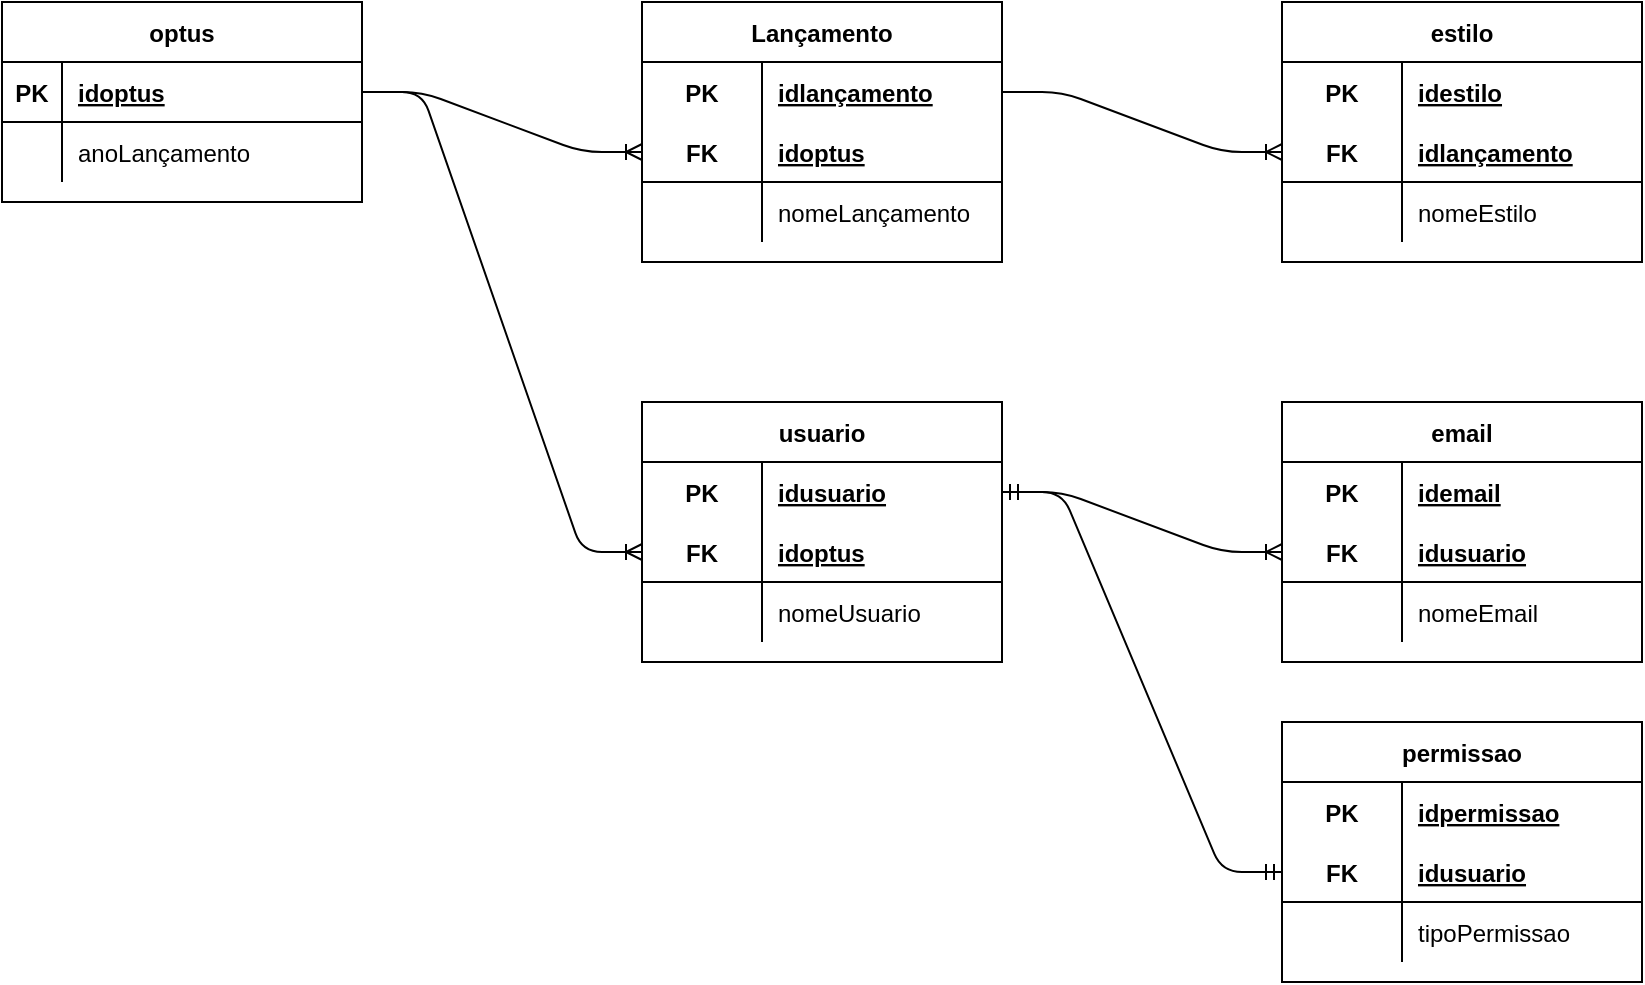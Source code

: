 <mxfile version="14.9.3" type="device"><diagram id="EYXpmb3OuhgiVSBV_are" name="Page-1"><mxGraphModel dx="1278" dy="579" grid="1" gridSize="10" guides="1" tooltips="1" connect="1" arrows="1" fold="1" page="1" pageScale="1" pageWidth="827" pageHeight="1169" math="0" shadow="0"><root><mxCell id="0"/><mxCell id="1" parent="0"/><mxCell id="BA5hCbA7z7ZSEKIS2uD3-2" value="optus" style="shape=table;startSize=30;container=1;collapsible=1;childLayout=tableLayout;fixedRows=1;rowLines=0;fontStyle=1;align=center;resizeLast=1;" vertex="1" parent="1"><mxGeometry x="40" y="40" width="180" height="100" as="geometry"/></mxCell><mxCell id="BA5hCbA7z7ZSEKIS2uD3-3" value="" style="shape=partialRectangle;collapsible=0;dropTarget=0;pointerEvents=0;fillColor=none;top=0;left=0;bottom=1;right=0;points=[[0,0.5],[1,0.5]];portConstraint=eastwest;" vertex="1" parent="BA5hCbA7z7ZSEKIS2uD3-2"><mxGeometry y="30" width="180" height="30" as="geometry"/></mxCell><mxCell id="BA5hCbA7z7ZSEKIS2uD3-4" value="PK" style="shape=partialRectangle;connectable=0;fillColor=none;top=0;left=0;bottom=0;right=0;fontStyle=1;overflow=hidden;" vertex="1" parent="BA5hCbA7z7ZSEKIS2uD3-3"><mxGeometry width="30" height="30" as="geometry"/></mxCell><mxCell id="BA5hCbA7z7ZSEKIS2uD3-5" value="idoptus" style="shape=partialRectangle;connectable=0;fillColor=none;top=0;left=0;bottom=0;right=0;align=left;spacingLeft=6;fontStyle=5;overflow=hidden;" vertex="1" parent="BA5hCbA7z7ZSEKIS2uD3-3"><mxGeometry x="30" width="150" height="30" as="geometry"/></mxCell><mxCell id="BA5hCbA7z7ZSEKIS2uD3-6" value="" style="shape=partialRectangle;collapsible=0;dropTarget=0;pointerEvents=0;fillColor=none;top=0;left=0;bottom=0;right=0;points=[[0,0.5],[1,0.5]];portConstraint=eastwest;" vertex="1" parent="BA5hCbA7z7ZSEKIS2uD3-2"><mxGeometry y="60" width="180" height="30" as="geometry"/></mxCell><mxCell id="BA5hCbA7z7ZSEKIS2uD3-7" value="" style="shape=partialRectangle;connectable=0;fillColor=none;top=0;left=0;bottom=0;right=0;editable=1;overflow=hidden;" vertex="1" parent="BA5hCbA7z7ZSEKIS2uD3-6"><mxGeometry width="30" height="30" as="geometry"/></mxCell><mxCell id="BA5hCbA7z7ZSEKIS2uD3-8" value="anoLançamento" style="shape=partialRectangle;connectable=0;fillColor=none;top=0;left=0;bottom=0;right=0;align=left;spacingLeft=6;overflow=hidden;" vertex="1" parent="BA5hCbA7z7ZSEKIS2uD3-6"><mxGeometry x="30" width="150" height="30" as="geometry"/></mxCell><mxCell id="BA5hCbA7z7ZSEKIS2uD3-15" value="Lançamento" style="shape=table;startSize=30;container=1;collapsible=1;childLayout=tableLayout;fixedRows=1;rowLines=0;fontStyle=1;align=center;resizeLast=1;" vertex="1" parent="1"><mxGeometry x="360" y="40" width="180" height="130" as="geometry"/></mxCell><mxCell id="BA5hCbA7z7ZSEKIS2uD3-16" value="" style="shape=partialRectangle;collapsible=0;dropTarget=0;pointerEvents=0;fillColor=none;top=0;left=0;bottom=0;right=0;points=[[0,0.5],[1,0.5]];portConstraint=eastwest;" vertex="1" parent="BA5hCbA7z7ZSEKIS2uD3-15"><mxGeometry y="30" width="180" height="30" as="geometry"/></mxCell><mxCell id="BA5hCbA7z7ZSEKIS2uD3-17" value="PK" style="shape=partialRectangle;connectable=0;fillColor=none;top=0;left=0;bottom=0;right=0;fontStyle=1;overflow=hidden;" vertex="1" parent="BA5hCbA7z7ZSEKIS2uD3-16"><mxGeometry width="60" height="30" as="geometry"/></mxCell><mxCell id="BA5hCbA7z7ZSEKIS2uD3-18" value="idlançamento" style="shape=partialRectangle;connectable=0;fillColor=none;top=0;left=0;bottom=0;right=0;align=left;spacingLeft=6;fontStyle=5;overflow=hidden;" vertex="1" parent="BA5hCbA7z7ZSEKIS2uD3-16"><mxGeometry x="60" width="120" height="30" as="geometry"/></mxCell><mxCell id="BA5hCbA7z7ZSEKIS2uD3-19" value="" style="shape=partialRectangle;collapsible=0;dropTarget=0;pointerEvents=0;fillColor=none;top=0;left=0;bottom=1;right=0;points=[[0,0.5],[1,0.5]];portConstraint=eastwest;" vertex="1" parent="BA5hCbA7z7ZSEKIS2uD3-15"><mxGeometry y="60" width="180" height="30" as="geometry"/></mxCell><mxCell id="BA5hCbA7z7ZSEKIS2uD3-20" value="FK" style="shape=partialRectangle;connectable=0;fillColor=none;top=0;left=0;bottom=0;right=0;fontStyle=1;overflow=hidden;" vertex="1" parent="BA5hCbA7z7ZSEKIS2uD3-19"><mxGeometry width="60" height="30" as="geometry"/></mxCell><mxCell id="BA5hCbA7z7ZSEKIS2uD3-21" value="idoptus" style="shape=partialRectangle;connectable=0;fillColor=none;top=0;left=0;bottom=0;right=0;align=left;spacingLeft=6;fontStyle=5;overflow=hidden;" vertex="1" parent="BA5hCbA7z7ZSEKIS2uD3-19"><mxGeometry x="60" width="120" height="30" as="geometry"/></mxCell><mxCell id="BA5hCbA7z7ZSEKIS2uD3-22" value="" style="shape=partialRectangle;collapsible=0;dropTarget=0;pointerEvents=0;fillColor=none;top=0;left=0;bottom=0;right=0;points=[[0,0.5],[1,0.5]];portConstraint=eastwest;" vertex="1" parent="BA5hCbA7z7ZSEKIS2uD3-15"><mxGeometry y="90" width="180" height="30" as="geometry"/></mxCell><mxCell id="BA5hCbA7z7ZSEKIS2uD3-23" value="" style="shape=partialRectangle;connectable=0;fillColor=none;top=0;left=0;bottom=0;right=0;editable=1;overflow=hidden;" vertex="1" parent="BA5hCbA7z7ZSEKIS2uD3-22"><mxGeometry width="60" height="30" as="geometry"/></mxCell><mxCell id="BA5hCbA7z7ZSEKIS2uD3-24" value="nomeLançamento" style="shape=partialRectangle;connectable=0;fillColor=none;top=0;left=0;bottom=0;right=0;align=left;spacingLeft=6;overflow=hidden;" vertex="1" parent="BA5hCbA7z7ZSEKIS2uD3-22"><mxGeometry x="60" width="120" height="30" as="geometry"/></mxCell><mxCell id="BA5hCbA7z7ZSEKIS2uD3-28" value="" style="edgeStyle=entityRelationEdgeStyle;fontSize=12;html=1;endArrow=ERoneToMany;" edge="1" parent="1" source="BA5hCbA7z7ZSEKIS2uD3-3" target="BA5hCbA7z7ZSEKIS2uD3-19"><mxGeometry width="100" height="100" relative="1" as="geometry"><mxPoint x="230" y="180" as="sourcePoint"/><mxPoint x="330" y="80" as="targetPoint"/></mxGeometry></mxCell><mxCell id="BA5hCbA7z7ZSEKIS2uD3-29" value="estilo" style="shape=table;startSize=30;container=1;collapsible=1;childLayout=tableLayout;fixedRows=1;rowLines=0;fontStyle=1;align=center;resizeLast=1;" vertex="1" parent="1"><mxGeometry x="680" y="40" width="180" height="130" as="geometry"/></mxCell><mxCell id="BA5hCbA7z7ZSEKIS2uD3-30" value="" style="shape=partialRectangle;collapsible=0;dropTarget=0;pointerEvents=0;fillColor=none;top=0;left=0;bottom=0;right=0;points=[[0,0.5],[1,0.5]];portConstraint=eastwest;" vertex="1" parent="BA5hCbA7z7ZSEKIS2uD3-29"><mxGeometry y="30" width="180" height="30" as="geometry"/></mxCell><mxCell id="BA5hCbA7z7ZSEKIS2uD3-31" value="PK" style="shape=partialRectangle;connectable=0;fillColor=none;top=0;left=0;bottom=0;right=0;fontStyle=1;overflow=hidden;" vertex="1" parent="BA5hCbA7z7ZSEKIS2uD3-30"><mxGeometry width="60" height="30" as="geometry"/></mxCell><mxCell id="BA5hCbA7z7ZSEKIS2uD3-32" value="idestilo" style="shape=partialRectangle;connectable=0;fillColor=none;top=0;left=0;bottom=0;right=0;align=left;spacingLeft=6;fontStyle=5;overflow=hidden;" vertex="1" parent="BA5hCbA7z7ZSEKIS2uD3-30"><mxGeometry x="60" width="120" height="30" as="geometry"/></mxCell><mxCell id="BA5hCbA7z7ZSEKIS2uD3-33" value="" style="shape=partialRectangle;collapsible=0;dropTarget=0;pointerEvents=0;fillColor=none;top=0;left=0;bottom=1;right=0;points=[[0,0.5],[1,0.5]];portConstraint=eastwest;" vertex="1" parent="BA5hCbA7z7ZSEKIS2uD3-29"><mxGeometry y="60" width="180" height="30" as="geometry"/></mxCell><mxCell id="BA5hCbA7z7ZSEKIS2uD3-34" value="FK" style="shape=partialRectangle;connectable=0;fillColor=none;top=0;left=0;bottom=0;right=0;fontStyle=1;overflow=hidden;" vertex="1" parent="BA5hCbA7z7ZSEKIS2uD3-33"><mxGeometry width="60" height="30" as="geometry"/></mxCell><mxCell id="BA5hCbA7z7ZSEKIS2uD3-35" value="idlançamento" style="shape=partialRectangle;connectable=0;fillColor=none;top=0;left=0;bottom=0;right=0;align=left;spacingLeft=6;fontStyle=5;overflow=hidden;" vertex="1" parent="BA5hCbA7z7ZSEKIS2uD3-33"><mxGeometry x="60" width="120" height="30" as="geometry"/></mxCell><mxCell id="BA5hCbA7z7ZSEKIS2uD3-36" value="" style="shape=partialRectangle;collapsible=0;dropTarget=0;pointerEvents=0;fillColor=none;top=0;left=0;bottom=0;right=0;points=[[0,0.5],[1,0.5]];portConstraint=eastwest;" vertex="1" parent="BA5hCbA7z7ZSEKIS2uD3-29"><mxGeometry y="90" width="180" height="30" as="geometry"/></mxCell><mxCell id="BA5hCbA7z7ZSEKIS2uD3-37" value="" style="shape=partialRectangle;connectable=0;fillColor=none;top=0;left=0;bottom=0;right=0;editable=1;overflow=hidden;" vertex="1" parent="BA5hCbA7z7ZSEKIS2uD3-36"><mxGeometry width="60" height="30" as="geometry"/></mxCell><mxCell id="BA5hCbA7z7ZSEKIS2uD3-38" value="nomeEstilo" style="shape=partialRectangle;connectable=0;fillColor=none;top=0;left=0;bottom=0;right=0;align=left;spacingLeft=6;overflow=hidden;" vertex="1" parent="BA5hCbA7z7ZSEKIS2uD3-36"><mxGeometry x="60" width="120" height="30" as="geometry"/></mxCell><mxCell id="BA5hCbA7z7ZSEKIS2uD3-42" value="" style="edgeStyle=entityRelationEdgeStyle;fontSize=12;html=1;endArrow=ERoneToMany;" edge="1" parent="1" source="BA5hCbA7z7ZSEKIS2uD3-16" target="BA5hCbA7z7ZSEKIS2uD3-33"><mxGeometry width="100" height="100" relative="1" as="geometry"><mxPoint x="580" y="110" as="sourcePoint"/><mxPoint x="680" y="10" as="targetPoint"/></mxGeometry></mxCell><mxCell id="BA5hCbA7z7ZSEKIS2uD3-43" value="usuario" style="shape=table;startSize=30;container=1;collapsible=1;childLayout=tableLayout;fixedRows=1;rowLines=0;fontStyle=1;align=center;resizeLast=1;" vertex="1" parent="1"><mxGeometry x="360" y="240" width="180" height="130" as="geometry"/></mxCell><mxCell id="BA5hCbA7z7ZSEKIS2uD3-44" value="" style="shape=partialRectangle;collapsible=0;dropTarget=0;pointerEvents=0;fillColor=none;top=0;left=0;bottom=0;right=0;points=[[0,0.5],[1,0.5]];portConstraint=eastwest;" vertex="1" parent="BA5hCbA7z7ZSEKIS2uD3-43"><mxGeometry y="30" width="180" height="30" as="geometry"/></mxCell><mxCell id="BA5hCbA7z7ZSEKIS2uD3-45" value="PK" style="shape=partialRectangle;connectable=0;fillColor=none;top=0;left=0;bottom=0;right=0;fontStyle=1;overflow=hidden;" vertex="1" parent="BA5hCbA7z7ZSEKIS2uD3-44"><mxGeometry width="60" height="30" as="geometry"/></mxCell><mxCell id="BA5hCbA7z7ZSEKIS2uD3-46" value="idusuario" style="shape=partialRectangle;connectable=0;fillColor=none;top=0;left=0;bottom=0;right=0;align=left;spacingLeft=6;fontStyle=5;overflow=hidden;" vertex="1" parent="BA5hCbA7z7ZSEKIS2uD3-44"><mxGeometry x="60" width="120" height="30" as="geometry"/></mxCell><mxCell id="BA5hCbA7z7ZSEKIS2uD3-47" value="" style="shape=partialRectangle;collapsible=0;dropTarget=0;pointerEvents=0;fillColor=none;top=0;left=0;bottom=1;right=0;points=[[0,0.5],[1,0.5]];portConstraint=eastwest;" vertex="1" parent="BA5hCbA7z7ZSEKIS2uD3-43"><mxGeometry y="60" width="180" height="30" as="geometry"/></mxCell><mxCell id="BA5hCbA7z7ZSEKIS2uD3-48" value="FK" style="shape=partialRectangle;connectable=0;fillColor=none;top=0;left=0;bottom=0;right=0;fontStyle=1;overflow=hidden;" vertex="1" parent="BA5hCbA7z7ZSEKIS2uD3-47"><mxGeometry width="60" height="30" as="geometry"/></mxCell><mxCell id="BA5hCbA7z7ZSEKIS2uD3-49" value="idoptus" style="shape=partialRectangle;connectable=0;fillColor=none;top=0;left=0;bottom=0;right=0;align=left;spacingLeft=6;fontStyle=5;overflow=hidden;" vertex="1" parent="BA5hCbA7z7ZSEKIS2uD3-47"><mxGeometry x="60" width="120" height="30" as="geometry"/></mxCell><mxCell id="BA5hCbA7z7ZSEKIS2uD3-50" value="" style="shape=partialRectangle;collapsible=0;dropTarget=0;pointerEvents=0;fillColor=none;top=0;left=0;bottom=0;right=0;points=[[0,0.5],[1,0.5]];portConstraint=eastwest;" vertex="1" parent="BA5hCbA7z7ZSEKIS2uD3-43"><mxGeometry y="90" width="180" height="30" as="geometry"/></mxCell><mxCell id="BA5hCbA7z7ZSEKIS2uD3-51" value="" style="shape=partialRectangle;connectable=0;fillColor=none;top=0;left=0;bottom=0;right=0;editable=1;overflow=hidden;" vertex="1" parent="BA5hCbA7z7ZSEKIS2uD3-50"><mxGeometry width="60" height="30" as="geometry"/></mxCell><mxCell id="BA5hCbA7z7ZSEKIS2uD3-52" value="nomeUsuario" style="shape=partialRectangle;connectable=0;fillColor=none;top=0;left=0;bottom=0;right=0;align=left;spacingLeft=6;overflow=hidden;" vertex="1" parent="BA5hCbA7z7ZSEKIS2uD3-50"><mxGeometry x="60" width="120" height="30" as="geometry"/></mxCell><mxCell id="BA5hCbA7z7ZSEKIS2uD3-56" value="" style="edgeStyle=entityRelationEdgeStyle;fontSize=12;html=1;endArrow=ERoneToMany;" edge="1" parent="1" source="BA5hCbA7z7ZSEKIS2uD3-3" target="BA5hCbA7z7ZSEKIS2uD3-47"><mxGeometry width="100" height="100" relative="1" as="geometry"><mxPoint x="220" y="230" as="sourcePoint"/><mxPoint x="320" y="130" as="targetPoint"/></mxGeometry></mxCell><mxCell id="BA5hCbA7z7ZSEKIS2uD3-57" value="email" style="shape=table;startSize=30;container=1;collapsible=1;childLayout=tableLayout;fixedRows=1;rowLines=0;fontStyle=1;align=center;resizeLast=1;" vertex="1" parent="1"><mxGeometry x="680" y="240" width="180" height="130" as="geometry"/></mxCell><mxCell id="BA5hCbA7z7ZSEKIS2uD3-58" value="" style="shape=partialRectangle;collapsible=0;dropTarget=0;pointerEvents=0;fillColor=none;top=0;left=0;bottom=0;right=0;points=[[0,0.5],[1,0.5]];portConstraint=eastwest;" vertex="1" parent="BA5hCbA7z7ZSEKIS2uD3-57"><mxGeometry y="30" width="180" height="30" as="geometry"/></mxCell><mxCell id="BA5hCbA7z7ZSEKIS2uD3-59" value="PK" style="shape=partialRectangle;connectable=0;fillColor=none;top=0;left=0;bottom=0;right=0;fontStyle=1;overflow=hidden;" vertex="1" parent="BA5hCbA7z7ZSEKIS2uD3-58"><mxGeometry width="60" height="30" as="geometry"/></mxCell><mxCell id="BA5hCbA7z7ZSEKIS2uD3-60" value="idemail" style="shape=partialRectangle;connectable=0;fillColor=none;top=0;left=0;bottom=0;right=0;align=left;spacingLeft=6;fontStyle=5;overflow=hidden;" vertex="1" parent="BA5hCbA7z7ZSEKIS2uD3-58"><mxGeometry x="60" width="120" height="30" as="geometry"/></mxCell><mxCell id="BA5hCbA7z7ZSEKIS2uD3-61" value="" style="shape=partialRectangle;collapsible=0;dropTarget=0;pointerEvents=0;fillColor=none;top=0;left=0;bottom=1;right=0;points=[[0,0.5],[1,0.5]];portConstraint=eastwest;" vertex="1" parent="BA5hCbA7z7ZSEKIS2uD3-57"><mxGeometry y="60" width="180" height="30" as="geometry"/></mxCell><mxCell id="BA5hCbA7z7ZSEKIS2uD3-62" value="FK" style="shape=partialRectangle;connectable=0;fillColor=none;top=0;left=0;bottom=0;right=0;fontStyle=1;overflow=hidden;" vertex="1" parent="BA5hCbA7z7ZSEKIS2uD3-61"><mxGeometry width="60" height="30" as="geometry"/></mxCell><mxCell id="BA5hCbA7z7ZSEKIS2uD3-63" value="idusuario" style="shape=partialRectangle;connectable=0;fillColor=none;top=0;left=0;bottom=0;right=0;align=left;spacingLeft=6;fontStyle=5;overflow=hidden;" vertex="1" parent="BA5hCbA7z7ZSEKIS2uD3-61"><mxGeometry x="60" width="120" height="30" as="geometry"/></mxCell><mxCell id="BA5hCbA7z7ZSEKIS2uD3-64" value="" style="shape=partialRectangle;collapsible=0;dropTarget=0;pointerEvents=0;fillColor=none;top=0;left=0;bottom=0;right=0;points=[[0,0.5],[1,0.5]];portConstraint=eastwest;" vertex="1" parent="BA5hCbA7z7ZSEKIS2uD3-57"><mxGeometry y="90" width="180" height="30" as="geometry"/></mxCell><mxCell id="BA5hCbA7z7ZSEKIS2uD3-65" value="" style="shape=partialRectangle;connectable=0;fillColor=none;top=0;left=0;bottom=0;right=0;editable=1;overflow=hidden;" vertex="1" parent="BA5hCbA7z7ZSEKIS2uD3-64"><mxGeometry width="60" height="30" as="geometry"/></mxCell><mxCell id="BA5hCbA7z7ZSEKIS2uD3-66" value="nomeEmail" style="shape=partialRectangle;connectable=0;fillColor=none;top=0;left=0;bottom=0;right=0;align=left;spacingLeft=6;overflow=hidden;" vertex="1" parent="BA5hCbA7z7ZSEKIS2uD3-64"><mxGeometry x="60" width="120" height="30" as="geometry"/></mxCell><mxCell id="BA5hCbA7z7ZSEKIS2uD3-70" value="" style="edgeStyle=entityRelationEdgeStyle;fontSize=12;html=1;endArrow=ERoneToMany;" edge="1" parent="1" source="BA5hCbA7z7ZSEKIS2uD3-44" target="BA5hCbA7z7ZSEKIS2uD3-61"><mxGeometry width="100" height="100" relative="1" as="geometry"><mxPoint x="550" y="290" as="sourcePoint"/><mxPoint x="650" y="190" as="targetPoint"/></mxGeometry></mxCell><mxCell id="BA5hCbA7z7ZSEKIS2uD3-85" value="permissao" style="shape=table;startSize=30;container=1;collapsible=1;childLayout=tableLayout;fixedRows=1;rowLines=0;fontStyle=1;align=center;resizeLast=1;" vertex="1" parent="1"><mxGeometry x="680" y="400" width="180" height="130" as="geometry"/></mxCell><mxCell id="BA5hCbA7z7ZSEKIS2uD3-86" value="" style="shape=partialRectangle;collapsible=0;dropTarget=0;pointerEvents=0;fillColor=none;top=0;left=0;bottom=0;right=0;points=[[0,0.5],[1,0.5]];portConstraint=eastwest;" vertex="1" parent="BA5hCbA7z7ZSEKIS2uD3-85"><mxGeometry y="30" width="180" height="30" as="geometry"/></mxCell><mxCell id="BA5hCbA7z7ZSEKIS2uD3-87" value="PK" style="shape=partialRectangle;connectable=0;fillColor=none;top=0;left=0;bottom=0;right=0;fontStyle=1;overflow=hidden;" vertex="1" parent="BA5hCbA7z7ZSEKIS2uD3-86"><mxGeometry width="60" height="30" as="geometry"/></mxCell><mxCell id="BA5hCbA7z7ZSEKIS2uD3-88" value="idpermissao" style="shape=partialRectangle;connectable=0;fillColor=none;top=0;left=0;bottom=0;right=0;align=left;spacingLeft=6;fontStyle=5;overflow=hidden;" vertex="1" parent="BA5hCbA7z7ZSEKIS2uD3-86"><mxGeometry x="60" width="120" height="30" as="geometry"/></mxCell><mxCell id="BA5hCbA7z7ZSEKIS2uD3-89" value="" style="shape=partialRectangle;collapsible=0;dropTarget=0;pointerEvents=0;fillColor=none;top=0;left=0;bottom=1;right=0;points=[[0,0.5],[1,0.5]];portConstraint=eastwest;" vertex="1" parent="BA5hCbA7z7ZSEKIS2uD3-85"><mxGeometry y="60" width="180" height="30" as="geometry"/></mxCell><mxCell id="BA5hCbA7z7ZSEKIS2uD3-90" value="FK" style="shape=partialRectangle;connectable=0;fillColor=none;top=0;left=0;bottom=0;right=0;fontStyle=1;overflow=hidden;" vertex="1" parent="BA5hCbA7z7ZSEKIS2uD3-89"><mxGeometry width="60" height="30" as="geometry"/></mxCell><mxCell id="BA5hCbA7z7ZSEKIS2uD3-91" value="idusuario" style="shape=partialRectangle;connectable=0;fillColor=none;top=0;left=0;bottom=0;right=0;align=left;spacingLeft=6;fontStyle=5;overflow=hidden;" vertex="1" parent="BA5hCbA7z7ZSEKIS2uD3-89"><mxGeometry x="60" width="120" height="30" as="geometry"/></mxCell><mxCell id="BA5hCbA7z7ZSEKIS2uD3-92" value="" style="shape=partialRectangle;collapsible=0;dropTarget=0;pointerEvents=0;fillColor=none;top=0;left=0;bottom=0;right=0;points=[[0,0.5],[1,0.5]];portConstraint=eastwest;" vertex="1" parent="BA5hCbA7z7ZSEKIS2uD3-85"><mxGeometry y="90" width="180" height="30" as="geometry"/></mxCell><mxCell id="BA5hCbA7z7ZSEKIS2uD3-93" value="" style="shape=partialRectangle;connectable=0;fillColor=none;top=0;left=0;bottom=0;right=0;editable=1;overflow=hidden;" vertex="1" parent="BA5hCbA7z7ZSEKIS2uD3-92"><mxGeometry width="60" height="30" as="geometry"/></mxCell><mxCell id="BA5hCbA7z7ZSEKIS2uD3-94" value="tipoPermissao" style="shape=partialRectangle;connectable=0;fillColor=none;top=0;left=0;bottom=0;right=0;align=left;spacingLeft=6;overflow=hidden;" vertex="1" parent="BA5hCbA7z7ZSEKIS2uD3-92"><mxGeometry x="60" width="120" height="30" as="geometry"/></mxCell><mxCell id="BA5hCbA7z7ZSEKIS2uD3-98" value="" style="edgeStyle=entityRelationEdgeStyle;fontSize=12;html=1;endArrow=ERmandOne;startArrow=ERmandOne;" edge="1" parent="1" source="BA5hCbA7z7ZSEKIS2uD3-44" target="BA5hCbA7z7ZSEKIS2uD3-89"><mxGeometry width="100" height="100" relative="1" as="geometry"><mxPoint x="560" y="480" as="sourcePoint"/><mxPoint x="660" y="380" as="targetPoint"/></mxGeometry></mxCell></root></mxGraphModel></diagram></mxfile>